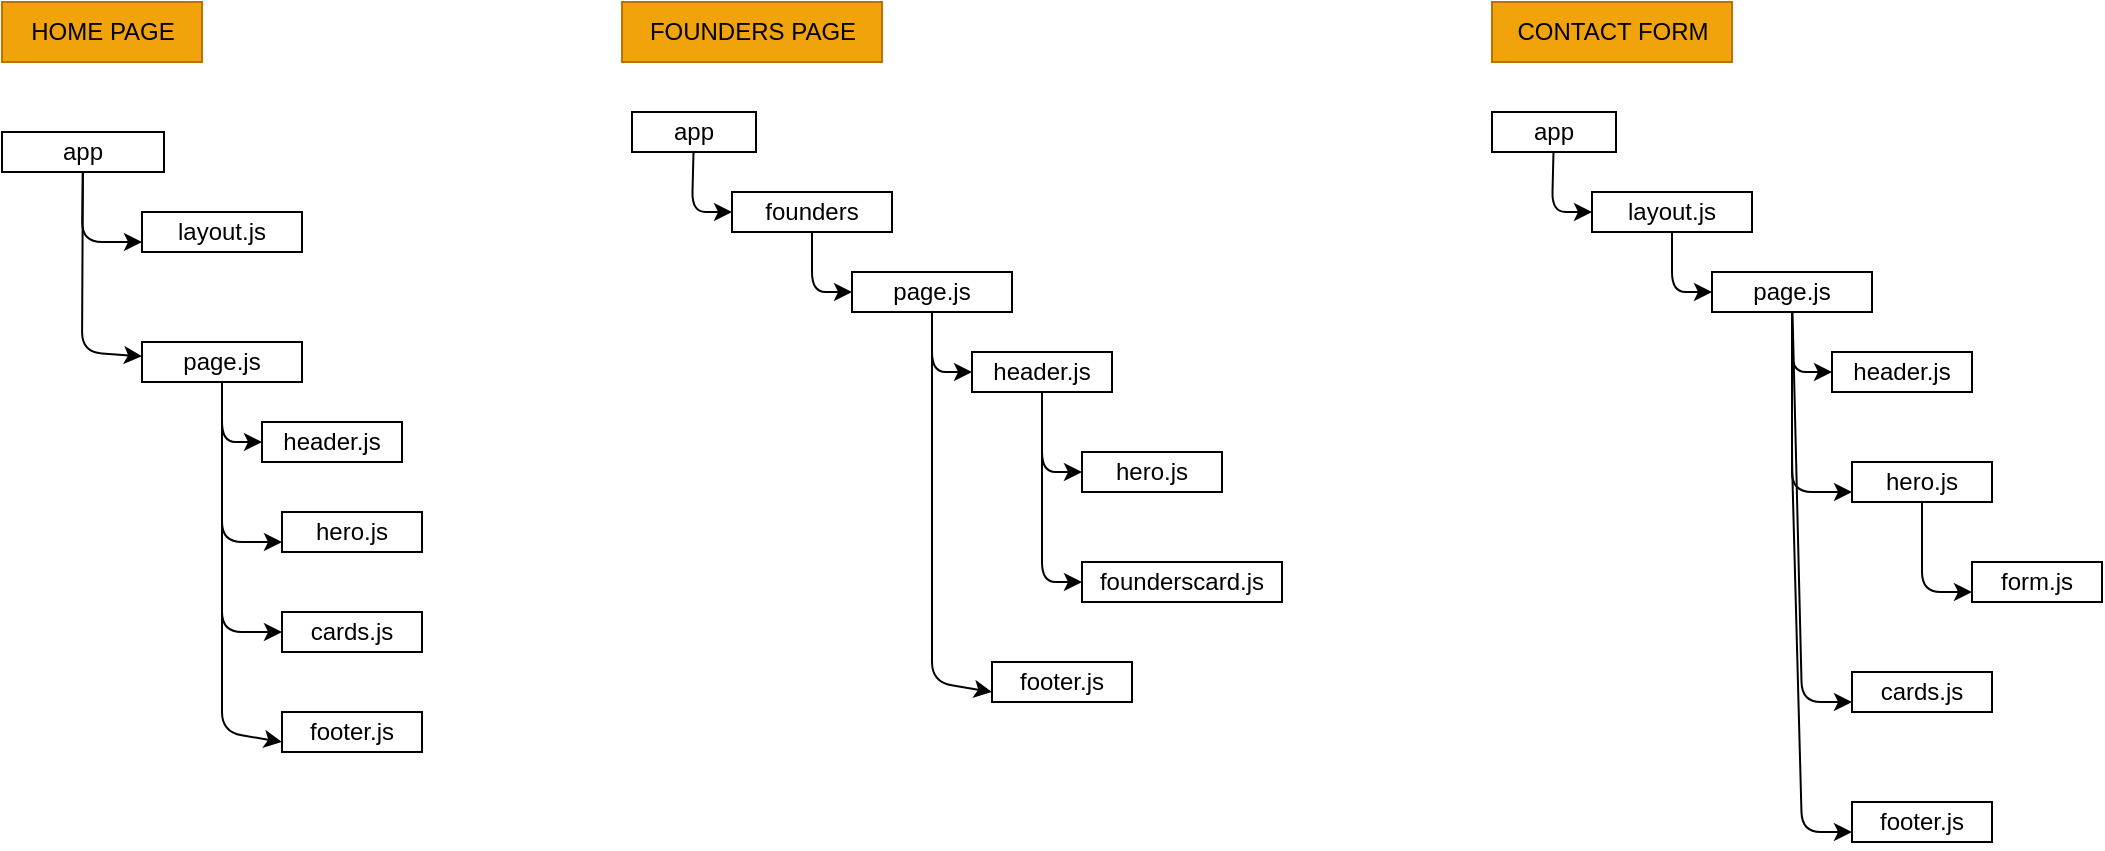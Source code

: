 <mxfile>
    <diagram id="tS2AxR1P0syDGOoF6Fch" name="Page-1">
        <mxGraphModel dx="2003" dy="618" grid="1" gridSize="10" guides="1" tooltips="1" connect="1" arrows="1" fold="1" page="1" pageScale="1" pageWidth="850" pageHeight="1100" math="0" shadow="0">
            <root>
                <mxCell id="0"/>
                <mxCell id="1" parent="0"/>
                <mxCell id="5" style="edgeStyle=none;html=1;entryX=0;entryY=0.5;entryDx=0;entryDy=0;" parent="1" source="2" target="4" edge="1">
                    <mxGeometry relative="1" as="geometry">
                        <Array as="points">
                            <mxPoint x="-355" y="185"/>
                        </Array>
                    </mxGeometry>
                </mxCell>
                <mxCell id="2" value="app" style="rounded=0;whiteSpace=wrap;html=1;" parent="1" vertex="1">
                    <mxGeometry x="-385" y="135" width="62" height="20" as="geometry"/>
                </mxCell>
                <mxCell id="8" style="edgeStyle=none;html=1;entryX=0;entryY=0.5;entryDx=0;entryDy=0;" parent="1" source="4" target="23" edge="1">
                    <mxGeometry relative="1" as="geometry">
                        <mxPoint x="-275" y="225" as="targetPoint"/>
                        <Array as="points">
                            <mxPoint x="-295" y="225"/>
                        </Array>
                    </mxGeometry>
                </mxCell>
                <mxCell id="4" value="founders" style="rounded=0;whiteSpace=wrap;html=1;" parent="1" vertex="1">
                    <mxGeometry x="-335" y="175" width="80" height="20" as="geometry"/>
                </mxCell>
                <mxCell id="10" style="edgeStyle=none;html=1;" parent="1" source="11" target="45" edge="1">
                    <mxGeometry relative="1" as="geometry">
                        <Array as="points">
                            <mxPoint x="-660" y="255"/>
                        </Array>
                        <mxPoint x="-630" y="252.5" as="targetPoint"/>
                    </mxGeometry>
                </mxCell>
                <mxCell id="20" style="edgeStyle=none;html=1;entryX=0;entryY=0.75;entryDx=0;entryDy=0;" parent="1" source="11" target="18" edge="1">
                    <mxGeometry relative="1" as="geometry">
                        <Array as="points">
                            <mxPoint x="-660" y="200"/>
                        </Array>
                    </mxGeometry>
                </mxCell>
                <mxCell id="11" value="app" style="rounded=0;whiteSpace=wrap;html=1;" parent="1" vertex="1">
                    <mxGeometry x="-700" y="145" width="81" height="20" as="geometry"/>
                </mxCell>
                <mxCell id="18" value="layout.js" style="rounded=0;whiteSpace=wrap;html=1;" parent="1" vertex="1">
                    <mxGeometry x="-630" y="185" width="80" height="20" as="geometry"/>
                </mxCell>
                <mxCell id="21" style="edgeStyle=none;html=1;entryX=0;entryY=0.5;entryDx=0;entryDy=0;" parent="1" source="23" target="24" edge="1">
                    <mxGeometry relative="1" as="geometry">
                        <mxPoint x="-215" y="265" as="targetPoint"/>
                        <Array as="points">
                            <mxPoint x="-235" y="265"/>
                        </Array>
                    </mxGeometry>
                </mxCell>
                <mxCell id="22" style="edgeStyle=none;html=1;entryX=0;entryY=0.75;entryDx=0;entryDy=0;" parent="1" source="23" target="25" edge="1">
                    <mxGeometry relative="1" as="geometry">
                        <Array as="points">
                            <mxPoint x="-235" y="310"/>
                            <mxPoint x="-235" y="420"/>
                        </Array>
                    </mxGeometry>
                </mxCell>
                <mxCell id="23" value="page.js" style="rounded=0;whiteSpace=wrap;html=1;" parent="1" vertex="1">
                    <mxGeometry x="-275" y="215" width="80" height="20" as="geometry"/>
                </mxCell>
                <mxCell id="67" style="edgeStyle=none;html=1;entryX=0;entryY=0.5;entryDx=0;entryDy=0;" edge="1" parent="1" source="24" target="28">
                    <mxGeometry relative="1" as="geometry">
                        <Array as="points">
                            <mxPoint x="-180" y="315"/>
                        </Array>
                    </mxGeometry>
                </mxCell>
                <mxCell id="69" style="edgeStyle=none;html=1;entryX=0;entryY=0.5;entryDx=0;entryDy=0;" edge="1" parent="1" source="24" target="33">
                    <mxGeometry relative="1" as="geometry">
                        <Array as="points">
                            <mxPoint x="-180" y="370"/>
                        </Array>
                    </mxGeometry>
                </mxCell>
                <mxCell id="24" value="header.js" style="rounded=0;whiteSpace=wrap;html=1;" parent="1" vertex="1">
                    <mxGeometry x="-215" y="255" width="70" height="20" as="geometry"/>
                </mxCell>
                <mxCell id="25" value="footer.js" style="rounded=0;whiteSpace=wrap;html=1;" parent="1" vertex="1">
                    <mxGeometry x="-205" y="410" width="70" height="20" as="geometry"/>
                </mxCell>
                <mxCell id="26" value="HOME PAGE" style="text;html=1;align=center;verticalAlign=middle;resizable=0;points=[];autosize=1;strokeColor=#BD7000;fillColor=#f0a30a;fontColor=#000000;" parent="1" vertex="1">
                    <mxGeometry x="-700" y="80" width="100" height="30" as="geometry"/>
                </mxCell>
                <mxCell id="27" value="FOUNDERS PAGE" style="text;html=1;align=center;verticalAlign=middle;resizable=0;points=[];autosize=1;strokeColor=#BD7000;fillColor=#f0a30a;fontColor=#000000;" parent="1" vertex="1">
                    <mxGeometry x="-390" y="80" width="130" height="30" as="geometry"/>
                </mxCell>
                <mxCell id="28" value="hero.js" style="rounded=0;whiteSpace=wrap;html=1;" vertex="1" parent="1">
                    <mxGeometry x="-160" y="305" width="70" height="20" as="geometry"/>
                </mxCell>
                <mxCell id="33" value="founderscard.js" style="rounded=0;whiteSpace=wrap;html=1;" vertex="1" parent="1">
                    <mxGeometry x="-160" y="360" width="100" height="20" as="geometry"/>
                </mxCell>
                <mxCell id="41" style="edgeStyle=none;html=1;entryX=0;entryY=0.5;entryDx=0;entryDy=0;" edge="1" parent="1" source="45" target="46">
                    <mxGeometry relative="1" as="geometry">
                        <mxPoint x="-570" y="290" as="targetPoint"/>
                        <Array as="points">
                            <mxPoint x="-590" y="300"/>
                        </Array>
                    </mxGeometry>
                </mxCell>
                <mxCell id="42" style="edgeStyle=none;html=1;entryX=0;entryY=0.75;entryDx=0;entryDy=0;" edge="1" parent="1" source="45" target="47">
                    <mxGeometry relative="1" as="geometry">
                        <Array as="points">
                            <mxPoint x="-590" y="335"/>
                            <mxPoint x="-590" y="445"/>
                        </Array>
                    </mxGeometry>
                </mxCell>
                <mxCell id="43" style="edgeStyle=none;html=1;entryX=0;entryY=0.75;entryDx=0;entryDy=0;" edge="1" parent="1" source="45" target="48">
                    <mxGeometry relative="1" as="geometry">
                        <Array as="points">
                            <mxPoint x="-590" y="350"/>
                        </Array>
                    </mxGeometry>
                </mxCell>
                <mxCell id="44" style="edgeStyle=none;html=1;entryX=0;entryY=0.5;entryDx=0;entryDy=0;" edge="1" parent="1" source="45" target="49">
                    <mxGeometry relative="1" as="geometry">
                        <Array as="points">
                            <mxPoint x="-590" y="395"/>
                        </Array>
                    </mxGeometry>
                </mxCell>
                <mxCell id="45" value="page.js" style="rounded=0;whiteSpace=wrap;html=1;" vertex="1" parent="1">
                    <mxGeometry x="-630" y="250" width="80" height="20" as="geometry"/>
                </mxCell>
                <mxCell id="46" value="header.js" style="rounded=0;whiteSpace=wrap;html=1;" vertex="1" parent="1">
                    <mxGeometry x="-570" y="290" width="70" height="20" as="geometry"/>
                </mxCell>
                <mxCell id="47" value="footer.js" style="rounded=0;whiteSpace=wrap;html=1;" vertex="1" parent="1">
                    <mxGeometry x="-560" y="435" width="70" height="20" as="geometry"/>
                </mxCell>
                <mxCell id="48" value="hero.js" style="rounded=0;whiteSpace=wrap;html=1;" vertex="1" parent="1">
                    <mxGeometry x="-560" y="335" width="70" height="20" as="geometry"/>
                </mxCell>
                <mxCell id="49" value="cards.js" style="rounded=0;whiteSpace=wrap;html=1;" vertex="1" parent="1">
                    <mxGeometry x="-560" y="385" width="70" height="20" as="geometry"/>
                </mxCell>
                <mxCell id="51" style="edgeStyle=none;html=1;entryX=0;entryY=0.5;entryDx=0;entryDy=0;" edge="1" parent="1" source="52" target="54">
                    <mxGeometry relative="1" as="geometry">
                        <Array as="points">
                            <mxPoint x="75" y="185"/>
                        </Array>
                    </mxGeometry>
                </mxCell>
                <mxCell id="52" value="app" style="rounded=0;whiteSpace=wrap;html=1;" vertex="1" parent="1">
                    <mxGeometry x="45" y="135" width="62" height="20" as="geometry"/>
                </mxCell>
                <mxCell id="53" style="edgeStyle=none;html=1;entryX=0;entryY=0.5;entryDx=0;entryDy=0;" edge="1" parent="1" source="54" target="59">
                    <mxGeometry relative="1" as="geometry">
                        <mxPoint x="155" y="225" as="targetPoint"/>
                        <Array as="points">
                            <mxPoint x="135" y="225"/>
                        </Array>
                    </mxGeometry>
                </mxCell>
                <mxCell id="54" value="layout.js" style="rounded=0;whiteSpace=wrap;html=1;" vertex="1" parent="1">
                    <mxGeometry x="95" y="175" width="80" height="20" as="geometry"/>
                </mxCell>
                <mxCell id="55" style="edgeStyle=none;html=1;entryX=0;entryY=0.5;entryDx=0;entryDy=0;" edge="1" parent="1" source="59" target="60">
                    <mxGeometry relative="1" as="geometry">
                        <mxPoint x="215" y="265" as="targetPoint"/>
                        <Array as="points">
                            <mxPoint x="195" y="265"/>
                        </Array>
                    </mxGeometry>
                </mxCell>
                <mxCell id="56" style="edgeStyle=none;html=1;entryX=0;entryY=0.75;entryDx=0;entryDy=0;" edge="1" parent="1" source="59" target="61">
                    <mxGeometry relative="1" as="geometry">
                        <Array as="points">
                            <mxPoint x="195" y="310"/>
                            <mxPoint x="200" y="495"/>
                        </Array>
                    </mxGeometry>
                </mxCell>
                <mxCell id="57" style="edgeStyle=none;html=1;entryX=0;entryY=0.75;entryDx=0;entryDy=0;" edge="1" parent="1" source="59" target="63">
                    <mxGeometry relative="1" as="geometry">
                        <Array as="points">
                            <mxPoint x="195" y="325"/>
                        </Array>
                    </mxGeometry>
                </mxCell>
                <mxCell id="71" style="edgeStyle=none;html=1;entryX=0;entryY=0.75;entryDx=0;entryDy=0;fontColor=#FFFFFF;" edge="1" parent="1" source="59" target="70">
                    <mxGeometry relative="1" as="geometry">
                        <Array as="points">
                            <mxPoint x="200" y="430"/>
                        </Array>
                    </mxGeometry>
                </mxCell>
                <mxCell id="59" value="page.js" style="rounded=0;whiteSpace=wrap;html=1;" vertex="1" parent="1">
                    <mxGeometry x="155" y="215" width="80" height="20" as="geometry"/>
                </mxCell>
                <mxCell id="60" value="header.js" style="rounded=0;whiteSpace=wrap;html=1;" vertex="1" parent="1">
                    <mxGeometry x="215" y="255" width="70" height="20" as="geometry"/>
                </mxCell>
                <mxCell id="61" value="footer.js" style="rounded=0;whiteSpace=wrap;html=1;" vertex="1" parent="1">
                    <mxGeometry x="225" y="480" width="70" height="20" as="geometry"/>
                </mxCell>
                <mxCell id="62" value="CONTACT FORM" style="text;html=1;align=center;verticalAlign=middle;resizable=0;points=[];autosize=1;strokeColor=#BD7000;fillColor=#f0a30a;fontColor=#000000;" vertex="1" parent="1">
                    <mxGeometry x="45" y="80" width="120" height="30" as="geometry"/>
                </mxCell>
                <mxCell id="65" style="edgeStyle=none;html=1;entryX=0;entryY=0.75;entryDx=0;entryDy=0;" edge="1" parent="1" source="63" target="64">
                    <mxGeometry relative="1" as="geometry">
                        <Array as="points">
                            <mxPoint x="260" y="375"/>
                        </Array>
                    </mxGeometry>
                </mxCell>
                <mxCell id="63" value="hero.js" style="rounded=0;whiteSpace=wrap;html=1;" vertex="1" parent="1">
                    <mxGeometry x="225" y="310" width="70" height="20" as="geometry"/>
                </mxCell>
                <mxCell id="64" value="form.js" style="rounded=0;whiteSpace=wrap;html=1;" vertex="1" parent="1">
                    <mxGeometry x="285" y="360" width="65" height="20" as="geometry"/>
                </mxCell>
                <mxCell id="70" value="cards.js" style="rounded=0;whiteSpace=wrap;html=1;" vertex="1" parent="1">
                    <mxGeometry x="225" y="415" width="70" height="20" as="geometry"/>
                </mxCell>
            </root>
        </mxGraphModel>
    </diagram>
</mxfile>
